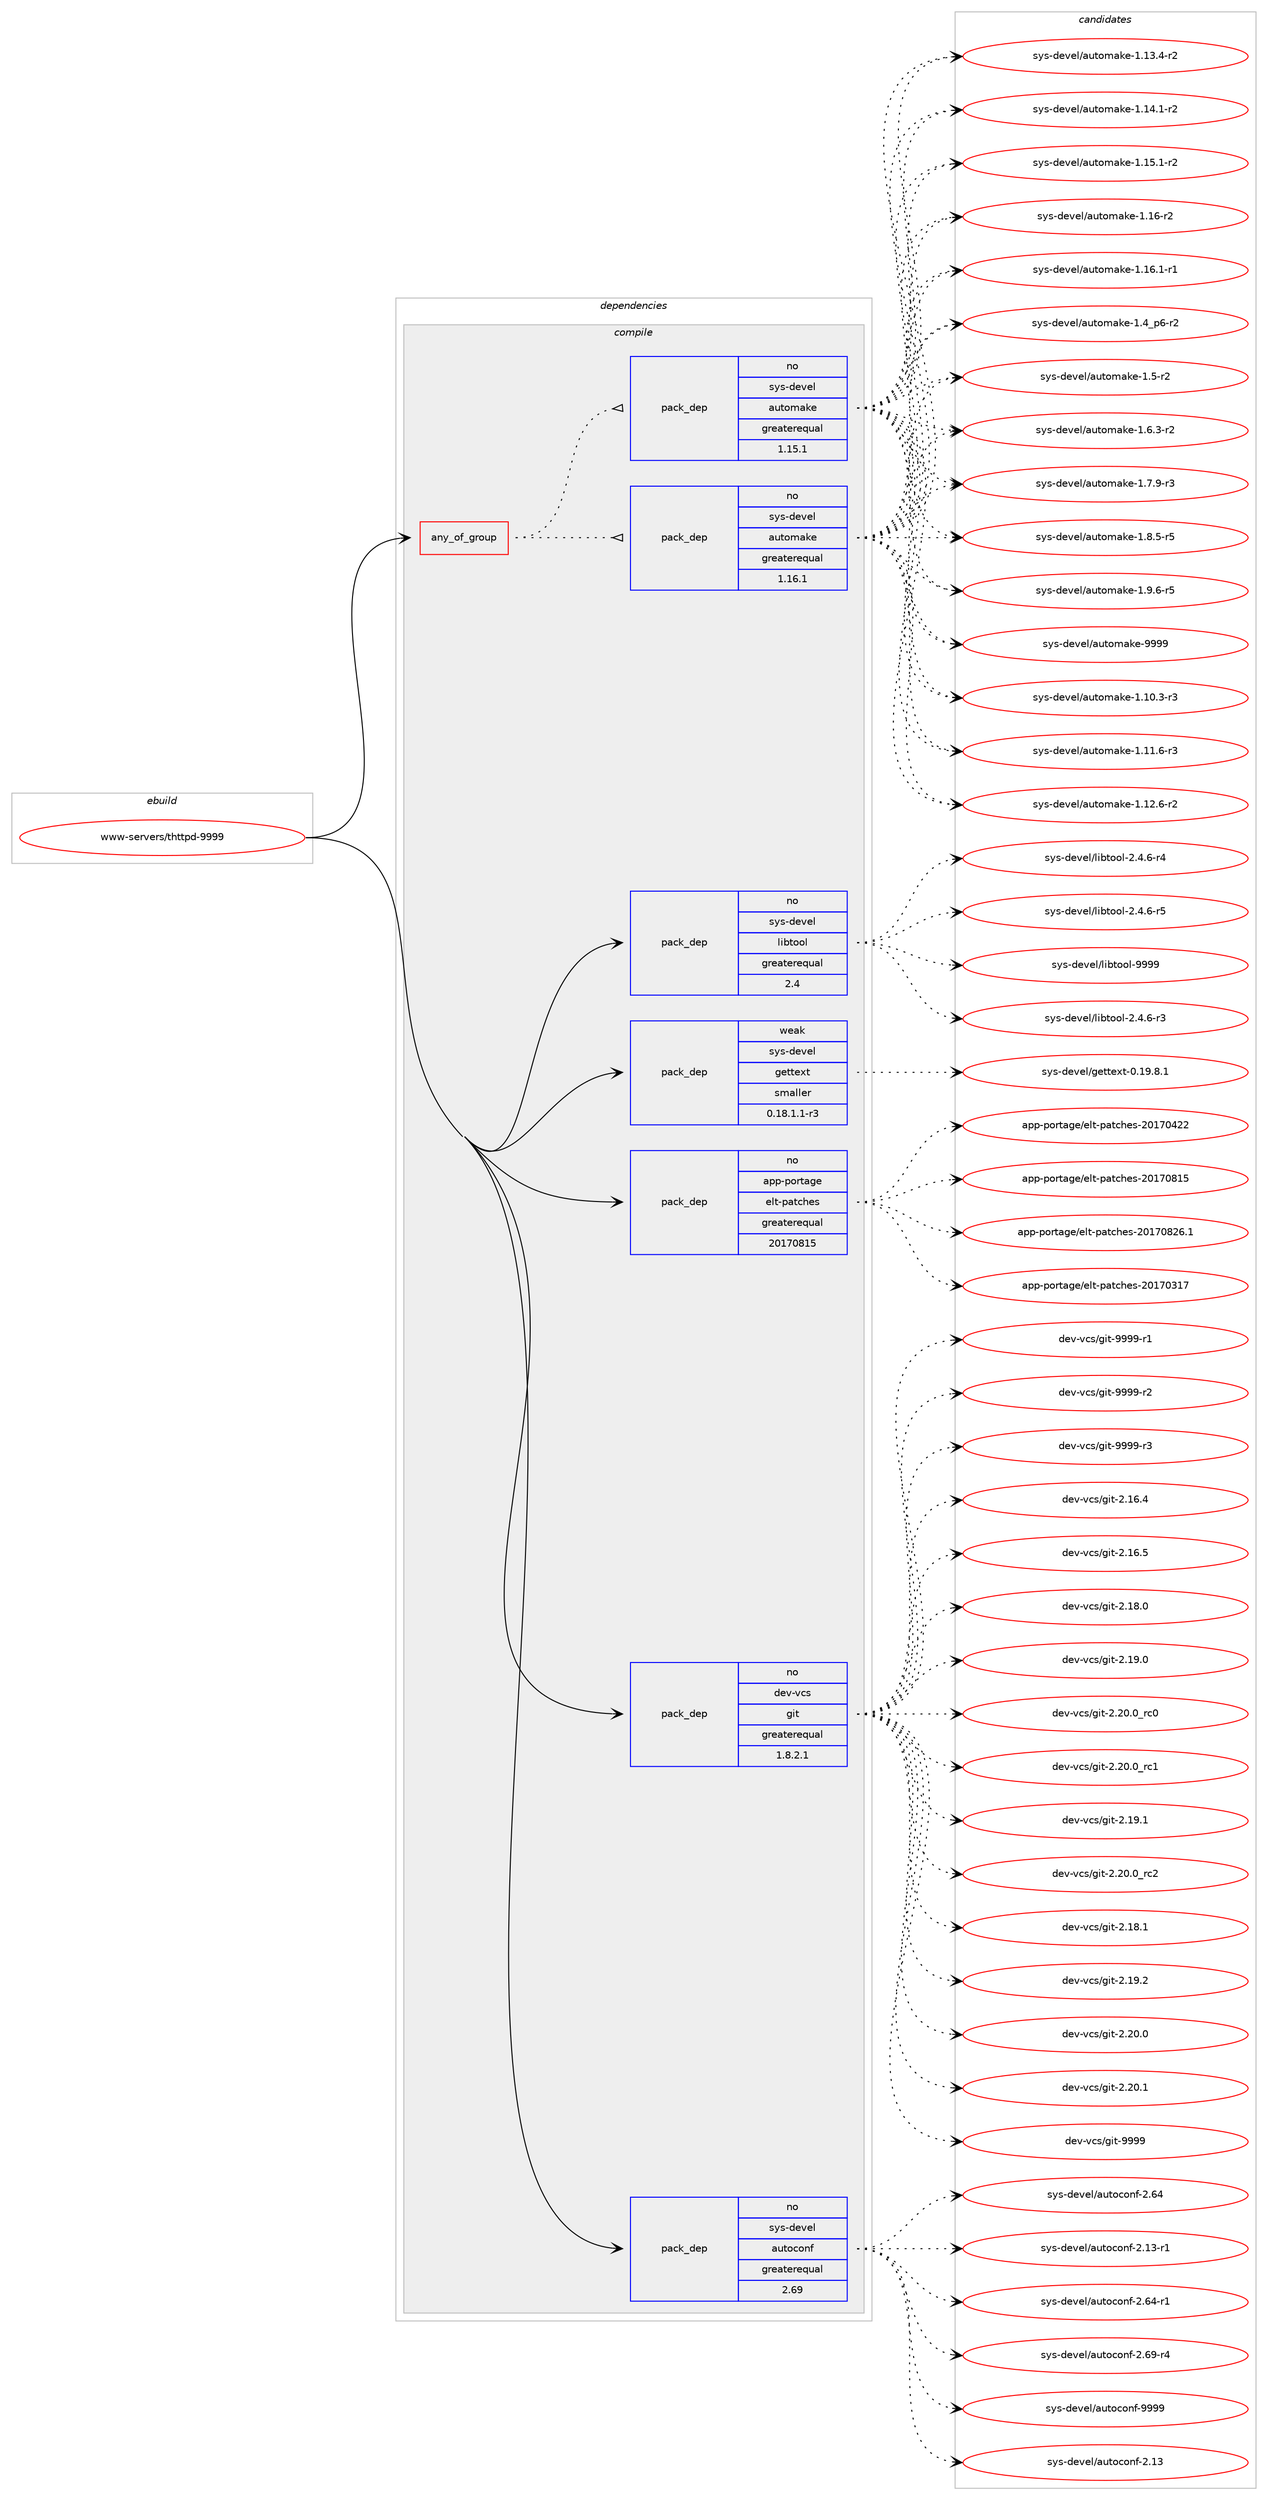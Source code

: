 digraph prolog {

# *************
# Graph options
# *************

newrank=true;
concentrate=true;
compound=true;
graph [rankdir=LR,fontname=Helvetica,fontsize=10,ranksep=1.5];#, ranksep=2.5, nodesep=0.2];
edge  [arrowhead=vee];
node  [fontname=Helvetica,fontsize=10];

# **********
# The ebuild
# **********

subgraph cluster_leftcol {
color=gray;
rank=same;
label=<<i>ebuild</i>>;
id [label="www-servers/thttpd-9999", color=red, width=4, href="../www-servers/thttpd-9999.svg"];
}

# ****************
# The dependencies
# ****************

subgraph cluster_midcol {
color=gray;
label=<<i>dependencies</i>>;
subgraph cluster_compile {
fillcolor="#eeeeee";
style=filled;
label=<<i>compile</i>>;
subgraph any207 {
dependency10277 [label=<<TABLE BORDER="0" CELLBORDER="1" CELLSPACING="0" CELLPADDING="4"><TR><TD CELLPADDING="10">any_of_group</TD></TR></TABLE>>, shape=none, color=red];subgraph pack8033 {
dependency10278 [label=<<TABLE BORDER="0" CELLBORDER="1" CELLSPACING="0" CELLPADDING="4" WIDTH="220"><TR><TD ROWSPAN="6" CELLPADDING="30">pack_dep</TD></TR><TR><TD WIDTH="110">no</TD></TR><TR><TD>sys-devel</TD></TR><TR><TD>automake</TD></TR><TR><TD>greaterequal</TD></TR><TR><TD>1.16.1</TD></TR></TABLE>>, shape=none, color=blue];
}
dependency10277:e -> dependency10278:w [weight=20,style="dotted",arrowhead="oinv"];
subgraph pack8034 {
dependency10279 [label=<<TABLE BORDER="0" CELLBORDER="1" CELLSPACING="0" CELLPADDING="4" WIDTH="220"><TR><TD ROWSPAN="6" CELLPADDING="30">pack_dep</TD></TR><TR><TD WIDTH="110">no</TD></TR><TR><TD>sys-devel</TD></TR><TR><TD>automake</TD></TR><TR><TD>greaterequal</TD></TR><TR><TD>1.15.1</TD></TR></TABLE>>, shape=none, color=blue];
}
dependency10277:e -> dependency10279:w [weight=20,style="dotted",arrowhead="oinv"];
}
id:e -> dependency10277:w [weight=20,style="solid",arrowhead="vee"];
subgraph pack8035 {
dependency10280 [label=<<TABLE BORDER="0" CELLBORDER="1" CELLSPACING="0" CELLPADDING="4" WIDTH="220"><TR><TD ROWSPAN="6" CELLPADDING="30">pack_dep</TD></TR><TR><TD WIDTH="110">no</TD></TR><TR><TD>app-portage</TD></TR><TR><TD>elt-patches</TD></TR><TR><TD>greaterequal</TD></TR><TR><TD>20170815</TD></TR></TABLE>>, shape=none, color=blue];
}
id:e -> dependency10280:w [weight=20,style="solid",arrowhead="vee"];
subgraph pack8036 {
dependency10281 [label=<<TABLE BORDER="0" CELLBORDER="1" CELLSPACING="0" CELLPADDING="4" WIDTH="220"><TR><TD ROWSPAN="6" CELLPADDING="30">pack_dep</TD></TR><TR><TD WIDTH="110">no</TD></TR><TR><TD>dev-vcs</TD></TR><TR><TD>git</TD></TR><TR><TD>greaterequal</TD></TR><TR><TD>1.8.2.1</TD></TR></TABLE>>, shape=none, color=blue];
}
id:e -> dependency10281:w [weight=20,style="solid",arrowhead="vee"];
subgraph pack8037 {
dependency10282 [label=<<TABLE BORDER="0" CELLBORDER="1" CELLSPACING="0" CELLPADDING="4" WIDTH="220"><TR><TD ROWSPAN="6" CELLPADDING="30">pack_dep</TD></TR><TR><TD WIDTH="110">no</TD></TR><TR><TD>sys-devel</TD></TR><TR><TD>autoconf</TD></TR><TR><TD>greaterequal</TD></TR><TR><TD>2.69</TD></TR></TABLE>>, shape=none, color=blue];
}
id:e -> dependency10282:w [weight=20,style="solid",arrowhead="vee"];
subgraph pack8038 {
dependency10283 [label=<<TABLE BORDER="0" CELLBORDER="1" CELLSPACING="0" CELLPADDING="4" WIDTH="220"><TR><TD ROWSPAN="6" CELLPADDING="30">pack_dep</TD></TR><TR><TD WIDTH="110">no</TD></TR><TR><TD>sys-devel</TD></TR><TR><TD>libtool</TD></TR><TR><TD>greaterequal</TD></TR><TR><TD>2.4</TD></TR></TABLE>>, shape=none, color=blue];
}
id:e -> dependency10283:w [weight=20,style="solid",arrowhead="vee"];
subgraph pack8039 {
dependency10284 [label=<<TABLE BORDER="0" CELLBORDER="1" CELLSPACING="0" CELLPADDING="4" WIDTH="220"><TR><TD ROWSPAN="6" CELLPADDING="30">pack_dep</TD></TR><TR><TD WIDTH="110">weak</TD></TR><TR><TD>sys-devel</TD></TR><TR><TD>gettext</TD></TR><TR><TD>smaller</TD></TR><TR><TD>0.18.1.1-r3</TD></TR></TABLE>>, shape=none, color=blue];
}
id:e -> dependency10284:w [weight=20,style="solid",arrowhead="vee"];
}
subgraph cluster_compileandrun {
fillcolor="#eeeeee";
style=filled;
label=<<i>compile and run</i>>;
}
subgraph cluster_run {
fillcolor="#eeeeee";
style=filled;
label=<<i>run</i>>;
}
}

# **************
# The candidates
# **************

subgraph cluster_choices {
rank=same;
color=gray;
label=<<i>candidates</i>>;

subgraph choice8033 {
color=black;
nodesep=1;
choice11512111545100101118101108479711711611110997107101454946494846514511451 [label="sys-devel/automake-1.10.3-r3", color=red, width=4,href="../sys-devel/automake-1.10.3-r3.svg"];
choice11512111545100101118101108479711711611110997107101454946494946544511451 [label="sys-devel/automake-1.11.6-r3", color=red, width=4,href="../sys-devel/automake-1.11.6-r3.svg"];
choice11512111545100101118101108479711711611110997107101454946495046544511450 [label="sys-devel/automake-1.12.6-r2", color=red, width=4,href="../sys-devel/automake-1.12.6-r2.svg"];
choice11512111545100101118101108479711711611110997107101454946495146524511450 [label="sys-devel/automake-1.13.4-r2", color=red, width=4,href="../sys-devel/automake-1.13.4-r2.svg"];
choice11512111545100101118101108479711711611110997107101454946495246494511450 [label="sys-devel/automake-1.14.1-r2", color=red, width=4,href="../sys-devel/automake-1.14.1-r2.svg"];
choice11512111545100101118101108479711711611110997107101454946495346494511450 [label="sys-devel/automake-1.15.1-r2", color=red, width=4,href="../sys-devel/automake-1.15.1-r2.svg"];
choice1151211154510010111810110847971171161111099710710145494649544511450 [label="sys-devel/automake-1.16-r2", color=red, width=4,href="../sys-devel/automake-1.16-r2.svg"];
choice11512111545100101118101108479711711611110997107101454946495446494511449 [label="sys-devel/automake-1.16.1-r1", color=red, width=4,href="../sys-devel/automake-1.16.1-r1.svg"];
choice115121115451001011181011084797117116111109971071014549465295112544511450 [label="sys-devel/automake-1.4_p6-r2", color=red, width=4,href="../sys-devel/automake-1.4_p6-r2.svg"];
choice11512111545100101118101108479711711611110997107101454946534511450 [label="sys-devel/automake-1.5-r2", color=red, width=4,href="../sys-devel/automake-1.5-r2.svg"];
choice115121115451001011181011084797117116111109971071014549465446514511450 [label="sys-devel/automake-1.6.3-r2", color=red, width=4,href="../sys-devel/automake-1.6.3-r2.svg"];
choice115121115451001011181011084797117116111109971071014549465546574511451 [label="sys-devel/automake-1.7.9-r3", color=red, width=4,href="../sys-devel/automake-1.7.9-r3.svg"];
choice115121115451001011181011084797117116111109971071014549465646534511453 [label="sys-devel/automake-1.8.5-r5", color=red, width=4,href="../sys-devel/automake-1.8.5-r5.svg"];
choice115121115451001011181011084797117116111109971071014549465746544511453 [label="sys-devel/automake-1.9.6-r5", color=red, width=4,href="../sys-devel/automake-1.9.6-r5.svg"];
choice115121115451001011181011084797117116111109971071014557575757 [label="sys-devel/automake-9999", color=red, width=4,href="../sys-devel/automake-9999.svg"];
dependency10278:e -> choice11512111545100101118101108479711711611110997107101454946494846514511451:w [style=dotted,weight="100"];
dependency10278:e -> choice11512111545100101118101108479711711611110997107101454946494946544511451:w [style=dotted,weight="100"];
dependency10278:e -> choice11512111545100101118101108479711711611110997107101454946495046544511450:w [style=dotted,weight="100"];
dependency10278:e -> choice11512111545100101118101108479711711611110997107101454946495146524511450:w [style=dotted,weight="100"];
dependency10278:e -> choice11512111545100101118101108479711711611110997107101454946495246494511450:w [style=dotted,weight="100"];
dependency10278:e -> choice11512111545100101118101108479711711611110997107101454946495346494511450:w [style=dotted,weight="100"];
dependency10278:e -> choice1151211154510010111810110847971171161111099710710145494649544511450:w [style=dotted,weight="100"];
dependency10278:e -> choice11512111545100101118101108479711711611110997107101454946495446494511449:w [style=dotted,weight="100"];
dependency10278:e -> choice115121115451001011181011084797117116111109971071014549465295112544511450:w [style=dotted,weight="100"];
dependency10278:e -> choice11512111545100101118101108479711711611110997107101454946534511450:w [style=dotted,weight="100"];
dependency10278:e -> choice115121115451001011181011084797117116111109971071014549465446514511450:w [style=dotted,weight="100"];
dependency10278:e -> choice115121115451001011181011084797117116111109971071014549465546574511451:w [style=dotted,weight="100"];
dependency10278:e -> choice115121115451001011181011084797117116111109971071014549465646534511453:w [style=dotted,weight="100"];
dependency10278:e -> choice115121115451001011181011084797117116111109971071014549465746544511453:w [style=dotted,weight="100"];
dependency10278:e -> choice115121115451001011181011084797117116111109971071014557575757:w [style=dotted,weight="100"];
}
subgraph choice8034 {
color=black;
nodesep=1;
choice11512111545100101118101108479711711611110997107101454946494846514511451 [label="sys-devel/automake-1.10.3-r3", color=red, width=4,href="../sys-devel/automake-1.10.3-r3.svg"];
choice11512111545100101118101108479711711611110997107101454946494946544511451 [label="sys-devel/automake-1.11.6-r3", color=red, width=4,href="../sys-devel/automake-1.11.6-r3.svg"];
choice11512111545100101118101108479711711611110997107101454946495046544511450 [label="sys-devel/automake-1.12.6-r2", color=red, width=4,href="../sys-devel/automake-1.12.6-r2.svg"];
choice11512111545100101118101108479711711611110997107101454946495146524511450 [label="sys-devel/automake-1.13.4-r2", color=red, width=4,href="../sys-devel/automake-1.13.4-r2.svg"];
choice11512111545100101118101108479711711611110997107101454946495246494511450 [label="sys-devel/automake-1.14.1-r2", color=red, width=4,href="../sys-devel/automake-1.14.1-r2.svg"];
choice11512111545100101118101108479711711611110997107101454946495346494511450 [label="sys-devel/automake-1.15.1-r2", color=red, width=4,href="../sys-devel/automake-1.15.1-r2.svg"];
choice1151211154510010111810110847971171161111099710710145494649544511450 [label="sys-devel/automake-1.16-r2", color=red, width=4,href="../sys-devel/automake-1.16-r2.svg"];
choice11512111545100101118101108479711711611110997107101454946495446494511449 [label="sys-devel/automake-1.16.1-r1", color=red, width=4,href="../sys-devel/automake-1.16.1-r1.svg"];
choice115121115451001011181011084797117116111109971071014549465295112544511450 [label="sys-devel/automake-1.4_p6-r2", color=red, width=4,href="../sys-devel/automake-1.4_p6-r2.svg"];
choice11512111545100101118101108479711711611110997107101454946534511450 [label="sys-devel/automake-1.5-r2", color=red, width=4,href="../sys-devel/automake-1.5-r2.svg"];
choice115121115451001011181011084797117116111109971071014549465446514511450 [label="sys-devel/automake-1.6.3-r2", color=red, width=4,href="../sys-devel/automake-1.6.3-r2.svg"];
choice115121115451001011181011084797117116111109971071014549465546574511451 [label="sys-devel/automake-1.7.9-r3", color=red, width=4,href="../sys-devel/automake-1.7.9-r3.svg"];
choice115121115451001011181011084797117116111109971071014549465646534511453 [label="sys-devel/automake-1.8.5-r5", color=red, width=4,href="../sys-devel/automake-1.8.5-r5.svg"];
choice115121115451001011181011084797117116111109971071014549465746544511453 [label="sys-devel/automake-1.9.6-r5", color=red, width=4,href="../sys-devel/automake-1.9.6-r5.svg"];
choice115121115451001011181011084797117116111109971071014557575757 [label="sys-devel/automake-9999", color=red, width=4,href="../sys-devel/automake-9999.svg"];
dependency10279:e -> choice11512111545100101118101108479711711611110997107101454946494846514511451:w [style=dotted,weight="100"];
dependency10279:e -> choice11512111545100101118101108479711711611110997107101454946494946544511451:w [style=dotted,weight="100"];
dependency10279:e -> choice11512111545100101118101108479711711611110997107101454946495046544511450:w [style=dotted,weight="100"];
dependency10279:e -> choice11512111545100101118101108479711711611110997107101454946495146524511450:w [style=dotted,weight="100"];
dependency10279:e -> choice11512111545100101118101108479711711611110997107101454946495246494511450:w [style=dotted,weight="100"];
dependency10279:e -> choice11512111545100101118101108479711711611110997107101454946495346494511450:w [style=dotted,weight="100"];
dependency10279:e -> choice1151211154510010111810110847971171161111099710710145494649544511450:w [style=dotted,weight="100"];
dependency10279:e -> choice11512111545100101118101108479711711611110997107101454946495446494511449:w [style=dotted,weight="100"];
dependency10279:e -> choice115121115451001011181011084797117116111109971071014549465295112544511450:w [style=dotted,weight="100"];
dependency10279:e -> choice11512111545100101118101108479711711611110997107101454946534511450:w [style=dotted,weight="100"];
dependency10279:e -> choice115121115451001011181011084797117116111109971071014549465446514511450:w [style=dotted,weight="100"];
dependency10279:e -> choice115121115451001011181011084797117116111109971071014549465546574511451:w [style=dotted,weight="100"];
dependency10279:e -> choice115121115451001011181011084797117116111109971071014549465646534511453:w [style=dotted,weight="100"];
dependency10279:e -> choice115121115451001011181011084797117116111109971071014549465746544511453:w [style=dotted,weight="100"];
dependency10279:e -> choice115121115451001011181011084797117116111109971071014557575757:w [style=dotted,weight="100"];
}
subgraph choice8035 {
color=black;
nodesep=1;
choice97112112451121111141169710310147101108116451129711699104101115455048495548514955 [label="app-portage/elt-patches-20170317", color=red, width=4,href="../app-portage/elt-patches-20170317.svg"];
choice97112112451121111141169710310147101108116451129711699104101115455048495548525050 [label="app-portage/elt-patches-20170422", color=red, width=4,href="../app-portage/elt-patches-20170422.svg"];
choice97112112451121111141169710310147101108116451129711699104101115455048495548564953 [label="app-portage/elt-patches-20170815", color=red, width=4,href="../app-portage/elt-patches-20170815.svg"];
choice971121124511211111411697103101471011081164511297116991041011154550484955485650544649 [label="app-portage/elt-patches-20170826.1", color=red, width=4,href="../app-portage/elt-patches-20170826.1.svg"];
dependency10280:e -> choice97112112451121111141169710310147101108116451129711699104101115455048495548514955:w [style=dotted,weight="100"];
dependency10280:e -> choice97112112451121111141169710310147101108116451129711699104101115455048495548525050:w [style=dotted,weight="100"];
dependency10280:e -> choice97112112451121111141169710310147101108116451129711699104101115455048495548564953:w [style=dotted,weight="100"];
dependency10280:e -> choice971121124511211111411697103101471011081164511297116991041011154550484955485650544649:w [style=dotted,weight="100"];
}
subgraph choice8036 {
color=black;
nodesep=1;
choice10010111845118991154710310511645504649544652 [label="dev-vcs/git-2.16.4", color=red, width=4,href="../dev-vcs/git-2.16.4.svg"];
choice10010111845118991154710310511645504649544653 [label="dev-vcs/git-2.16.5", color=red, width=4,href="../dev-vcs/git-2.16.5.svg"];
choice10010111845118991154710310511645504649564648 [label="dev-vcs/git-2.18.0", color=red, width=4,href="../dev-vcs/git-2.18.0.svg"];
choice10010111845118991154710310511645504649574648 [label="dev-vcs/git-2.19.0", color=red, width=4,href="../dev-vcs/git-2.19.0.svg"];
choice10010111845118991154710310511645504650484648951149948 [label="dev-vcs/git-2.20.0_rc0", color=red, width=4,href="../dev-vcs/git-2.20.0_rc0.svg"];
choice10010111845118991154710310511645504650484648951149949 [label="dev-vcs/git-2.20.0_rc1", color=red, width=4,href="../dev-vcs/git-2.20.0_rc1.svg"];
choice10010111845118991154710310511645504649574649 [label="dev-vcs/git-2.19.1", color=red, width=4,href="../dev-vcs/git-2.19.1.svg"];
choice10010111845118991154710310511645504650484648951149950 [label="dev-vcs/git-2.20.0_rc2", color=red, width=4,href="../dev-vcs/git-2.20.0_rc2.svg"];
choice10010111845118991154710310511645504649564649 [label="dev-vcs/git-2.18.1", color=red, width=4,href="../dev-vcs/git-2.18.1.svg"];
choice10010111845118991154710310511645504649574650 [label="dev-vcs/git-2.19.2", color=red, width=4,href="../dev-vcs/git-2.19.2.svg"];
choice10010111845118991154710310511645504650484648 [label="dev-vcs/git-2.20.0", color=red, width=4,href="../dev-vcs/git-2.20.0.svg"];
choice10010111845118991154710310511645504650484649 [label="dev-vcs/git-2.20.1", color=red, width=4,href="../dev-vcs/git-2.20.1.svg"];
choice1001011184511899115471031051164557575757 [label="dev-vcs/git-9999", color=red, width=4,href="../dev-vcs/git-9999.svg"];
choice10010111845118991154710310511645575757574511449 [label="dev-vcs/git-9999-r1", color=red, width=4,href="../dev-vcs/git-9999-r1.svg"];
choice10010111845118991154710310511645575757574511450 [label="dev-vcs/git-9999-r2", color=red, width=4,href="../dev-vcs/git-9999-r2.svg"];
choice10010111845118991154710310511645575757574511451 [label="dev-vcs/git-9999-r3", color=red, width=4,href="../dev-vcs/git-9999-r3.svg"];
dependency10281:e -> choice10010111845118991154710310511645504649544652:w [style=dotted,weight="100"];
dependency10281:e -> choice10010111845118991154710310511645504649544653:w [style=dotted,weight="100"];
dependency10281:e -> choice10010111845118991154710310511645504649564648:w [style=dotted,weight="100"];
dependency10281:e -> choice10010111845118991154710310511645504649574648:w [style=dotted,weight="100"];
dependency10281:e -> choice10010111845118991154710310511645504650484648951149948:w [style=dotted,weight="100"];
dependency10281:e -> choice10010111845118991154710310511645504650484648951149949:w [style=dotted,weight="100"];
dependency10281:e -> choice10010111845118991154710310511645504649574649:w [style=dotted,weight="100"];
dependency10281:e -> choice10010111845118991154710310511645504650484648951149950:w [style=dotted,weight="100"];
dependency10281:e -> choice10010111845118991154710310511645504649564649:w [style=dotted,weight="100"];
dependency10281:e -> choice10010111845118991154710310511645504649574650:w [style=dotted,weight="100"];
dependency10281:e -> choice10010111845118991154710310511645504650484648:w [style=dotted,weight="100"];
dependency10281:e -> choice10010111845118991154710310511645504650484649:w [style=dotted,weight="100"];
dependency10281:e -> choice1001011184511899115471031051164557575757:w [style=dotted,weight="100"];
dependency10281:e -> choice10010111845118991154710310511645575757574511449:w [style=dotted,weight="100"];
dependency10281:e -> choice10010111845118991154710310511645575757574511450:w [style=dotted,weight="100"];
dependency10281:e -> choice10010111845118991154710310511645575757574511451:w [style=dotted,weight="100"];
}
subgraph choice8037 {
color=black;
nodesep=1;
choice115121115451001011181011084797117116111991111101024550464951 [label="sys-devel/autoconf-2.13", color=red, width=4,href="../sys-devel/autoconf-2.13.svg"];
choice115121115451001011181011084797117116111991111101024550465452 [label="sys-devel/autoconf-2.64", color=red, width=4,href="../sys-devel/autoconf-2.64.svg"];
choice1151211154510010111810110847971171161119911111010245504649514511449 [label="sys-devel/autoconf-2.13-r1", color=red, width=4,href="../sys-devel/autoconf-2.13-r1.svg"];
choice1151211154510010111810110847971171161119911111010245504654524511449 [label="sys-devel/autoconf-2.64-r1", color=red, width=4,href="../sys-devel/autoconf-2.64-r1.svg"];
choice1151211154510010111810110847971171161119911111010245504654574511452 [label="sys-devel/autoconf-2.69-r4", color=red, width=4,href="../sys-devel/autoconf-2.69-r4.svg"];
choice115121115451001011181011084797117116111991111101024557575757 [label="sys-devel/autoconf-9999", color=red, width=4,href="../sys-devel/autoconf-9999.svg"];
dependency10282:e -> choice115121115451001011181011084797117116111991111101024550464951:w [style=dotted,weight="100"];
dependency10282:e -> choice115121115451001011181011084797117116111991111101024550465452:w [style=dotted,weight="100"];
dependency10282:e -> choice1151211154510010111810110847971171161119911111010245504649514511449:w [style=dotted,weight="100"];
dependency10282:e -> choice1151211154510010111810110847971171161119911111010245504654524511449:w [style=dotted,weight="100"];
dependency10282:e -> choice1151211154510010111810110847971171161119911111010245504654574511452:w [style=dotted,weight="100"];
dependency10282:e -> choice115121115451001011181011084797117116111991111101024557575757:w [style=dotted,weight="100"];
}
subgraph choice8038 {
color=black;
nodesep=1;
choice1151211154510010111810110847108105981161111111084550465246544511451 [label="sys-devel/libtool-2.4.6-r3", color=red, width=4,href="../sys-devel/libtool-2.4.6-r3.svg"];
choice1151211154510010111810110847108105981161111111084550465246544511452 [label="sys-devel/libtool-2.4.6-r4", color=red, width=4,href="../sys-devel/libtool-2.4.6-r4.svg"];
choice1151211154510010111810110847108105981161111111084550465246544511453 [label="sys-devel/libtool-2.4.6-r5", color=red, width=4,href="../sys-devel/libtool-2.4.6-r5.svg"];
choice1151211154510010111810110847108105981161111111084557575757 [label="sys-devel/libtool-9999", color=red, width=4,href="../sys-devel/libtool-9999.svg"];
dependency10283:e -> choice1151211154510010111810110847108105981161111111084550465246544511451:w [style=dotted,weight="100"];
dependency10283:e -> choice1151211154510010111810110847108105981161111111084550465246544511452:w [style=dotted,weight="100"];
dependency10283:e -> choice1151211154510010111810110847108105981161111111084550465246544511453:w [style=dotted,weight="100"];
dependency10283:e -> choice1151211154510010111810110847108105981161111111084557575757:w [style=dotted,weight="100"];
}
subgraph choice8039 {
color=black;
nodesep=1;
choice1151211154510010111810110847103101116116101120116454846495746564649 [label="sys-devel/gettext-0.19.8.1", color=red, width=4,href="../sys-devel/gettext-0.19.8.1.svg"];
dependency10284:e -> choice1151211154510010111810110847103101116116101120116454846495746564649:w [style=dotted,weight="100"];
}
}

}
